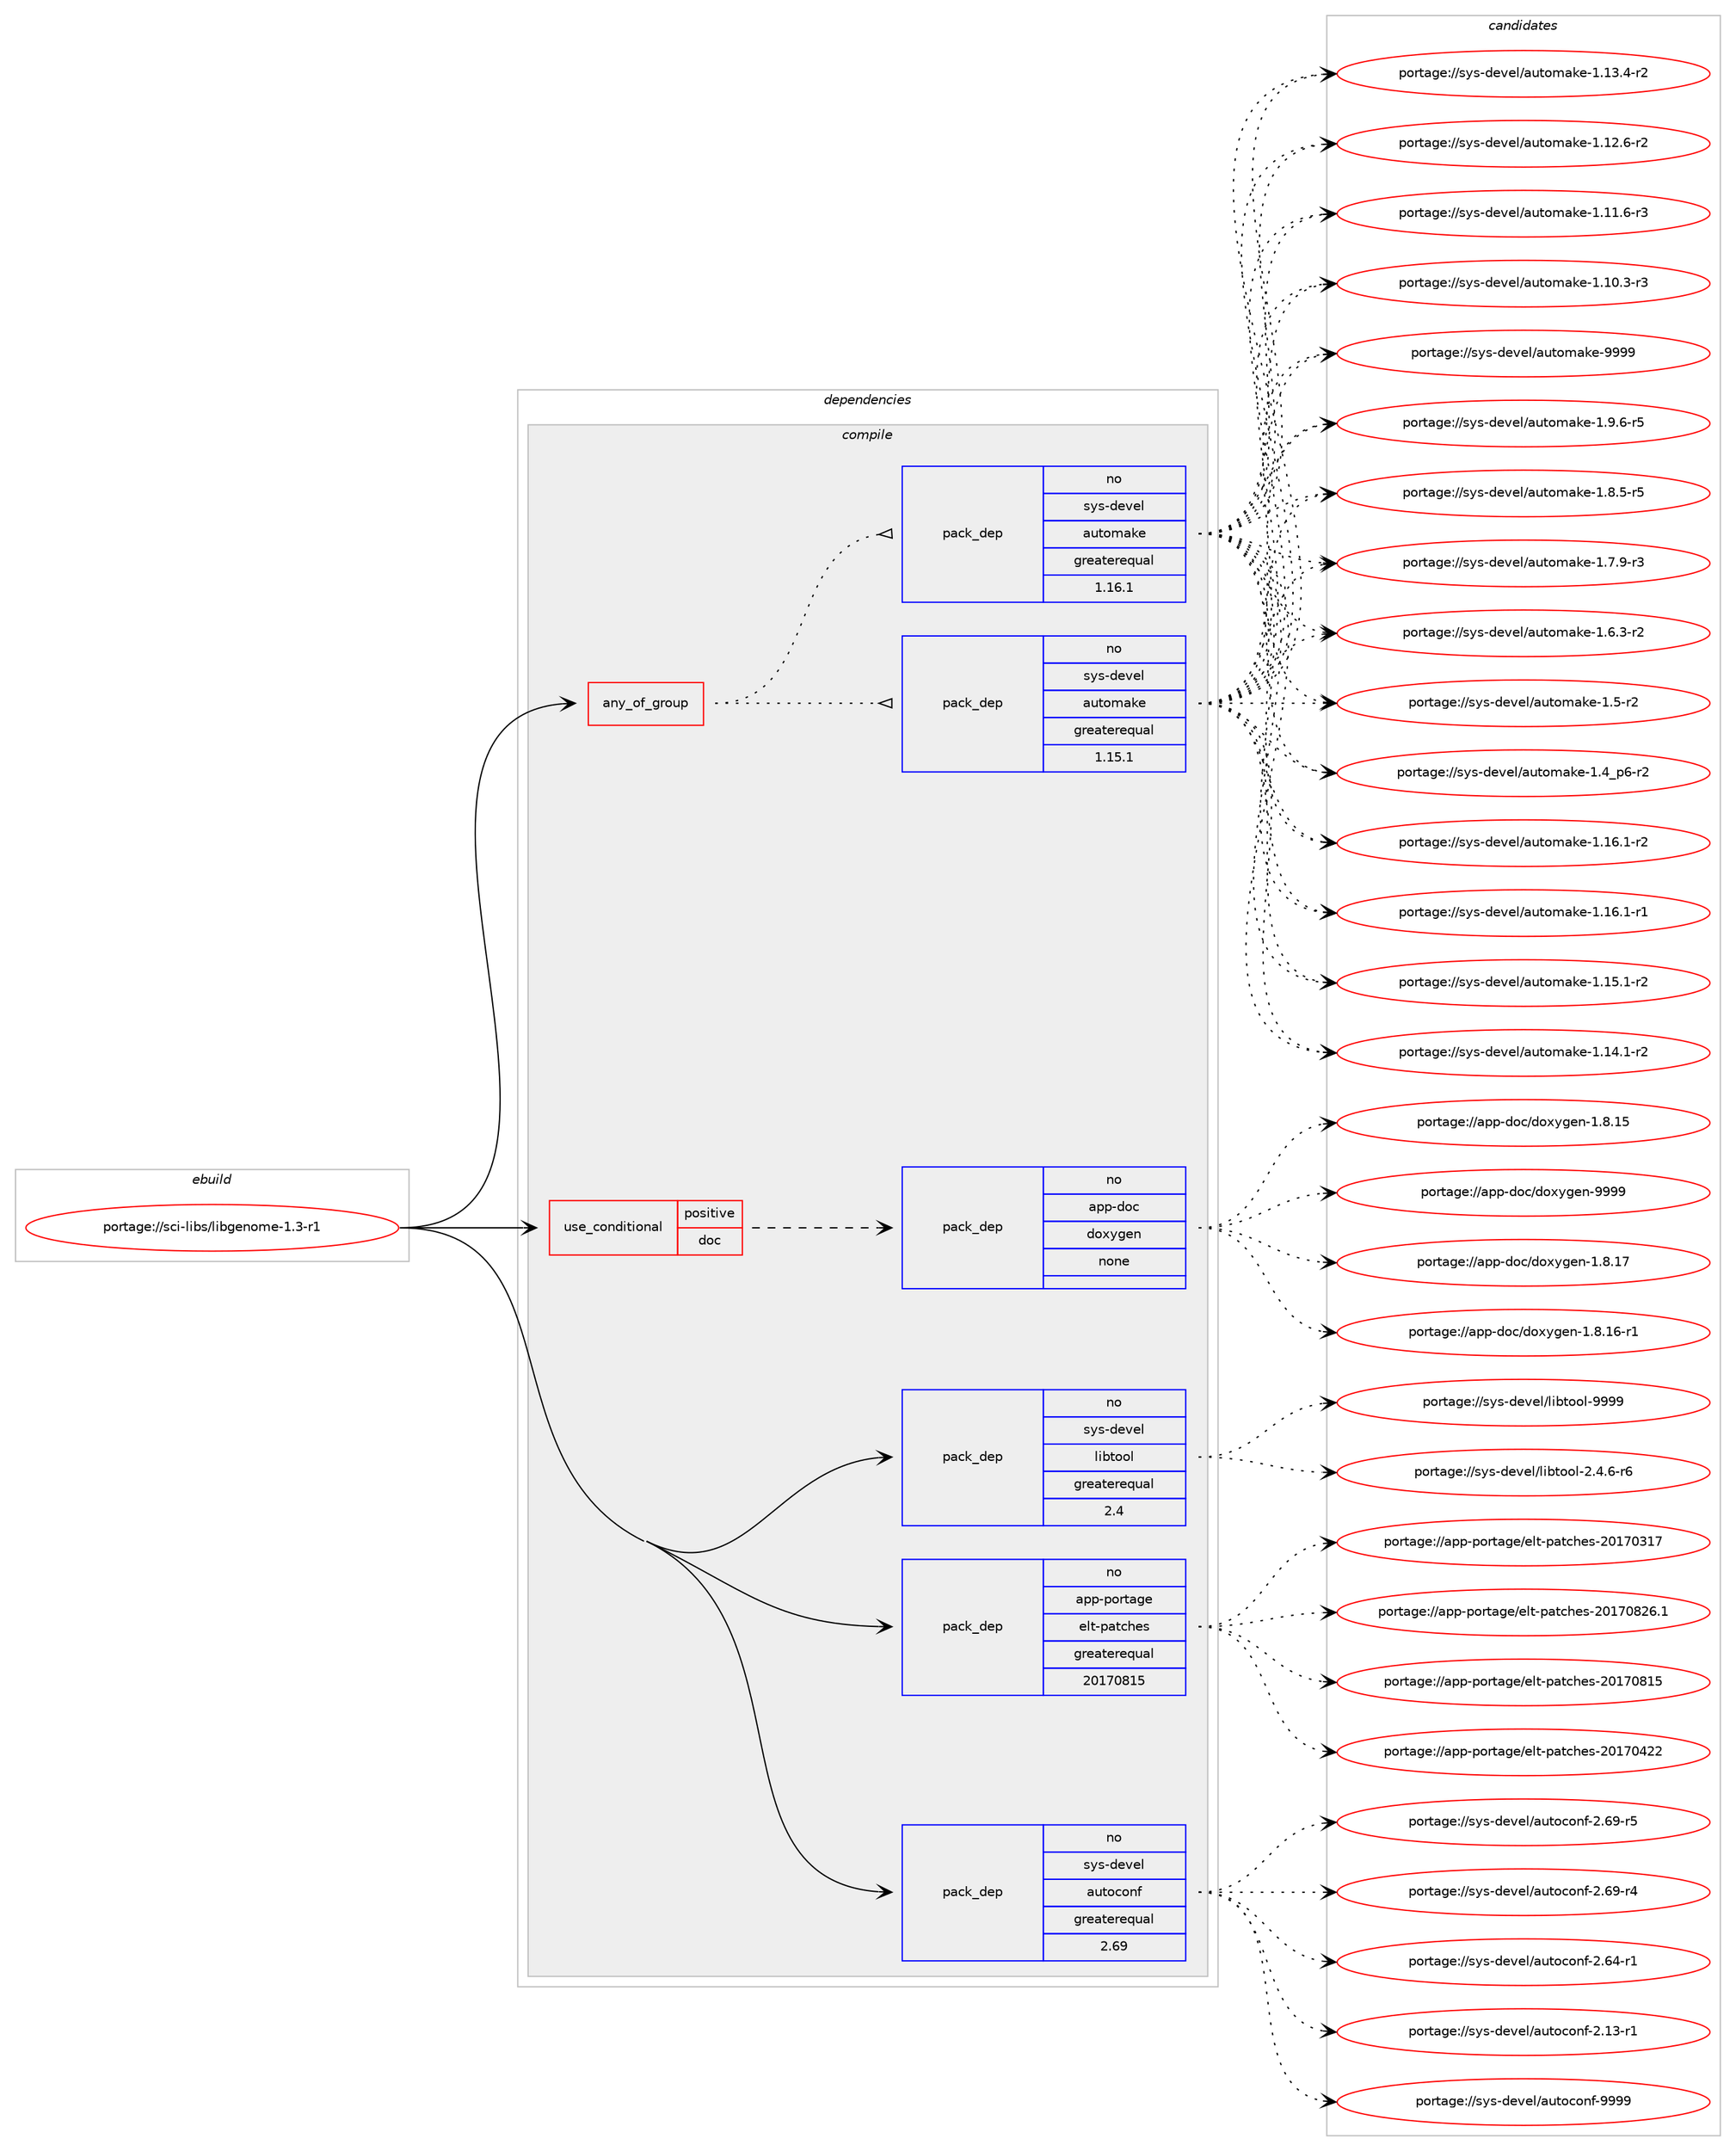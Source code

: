 digraph prolog {

# *************
# Graph options
# *************

newrank=true;
concentrate=true;
compound=true;
graph [rankdir=LR,fontname=Helvetica,fontsize=10,ranksep=1.5];#, ranksep=2.5, nodesep=0.2];
edge  [arrowhead=vee];
node  [fontname=Helvetica,fontsize=10];

# **********
# The ebuild
# **********

subgraph cluster_leftcol {
color=gray;
rank=same;
label=<<i>ebuild</i>>;
id [label="portage://sci-libs/libgenome-1.3-r1", color=red, width=4, href="../sci-libs/libgenome-1.3-r1.svg"];
}

# ****************
# The dependencies
# ****************

subgraph cluster_midcol {
color=gray;
label=<<i>dependencies</i>>;
subgraph cluster_compile {
fillcolor="#eeeeee";
style=filled;
label=<<i>compile</i>>;
subgraph any1015 {
dependency48860 [label=<<TABLE BORDER="0" CELLBORDER="1" CELLSPACING="0" CELLPADDING="4"><TR><TD CELLPADDING="10">any_of_group</TD></TR></TABLE>>, shape=none, color=red];subgraph pack37742 {
dependency48861 [label=<<TABLE BORDER="0" CELLBORDER="1" CELLSPACING="0" CELLPADDING="4" WIDTH="220"><TR><TD ROWSPAN="6" CELLPADDING="30">pack_dep</TD></TR><TR><TD WIDTH="110">no</TD></TR><TR><TD>sys-devel</TD></TR><TR><TD>automake</TD></TR><TR><TD>greaterequal</TD></TR><TR><TD>1.16.1</TD></TR></TABLE>>, shape=none, color=blue];
}
dependency48860:e -> dependency48861:w [weight=20,style="dotted",arrowhead="oinv"];
subgraph pack37743 {
dependency48862 [label=<<TABLE BORDER="0" CELLBORDER="1" CELLSPACING="0" CELLPADDING="4" WIDTH="220"><TR><TD ROWSPAN="6" CELLPADDING="30">pack_dep</TD></TR><TR><TD WIDTH="110">no</TD></TR><TR><TD>sys-devel</TD></TR><TR><TD>automake</TD></TR><TR><TD>greaterequal</TD></TR><TR><TD>1.15.1</TD></TR></TABLE>>, shape=none, color=blue];
}
dependency48860:e -> dependency48862:w [weight=20,style="dotted",arrowhead="oinv"];
}
id:e -> dependency48860:w [weight=20,style="solid",arrowhead="vee"];
subgraph cond10055 {
dependency48863 [label=<<TABLE BORDER="0" CELLBORDER="1" CELLSPACING="0" CELLPADDING="4"><TR><TD ROWSPAN="3" CELLPADDING="10">use_conditional</TD></TR><TR><TD>positive</TD></TR><TR><TD>doc</TD></TR></TABLE>>, shape=none, color=red];
subgraph pack37744 {
dependency48864 [label=<<TABLE BORDER="0" CELLBORDER="1" CELLSPACING="0" CELLPADDING="4" WIDTH="220"><TR><TD ROWSPAN="6" CELLPADDING="30">pack_dep</TD></TR><TR><TD WIDTH="110">no</TD></TR><TR><TD>app-doc</TD></TR><TR><TD>doxygen</TD></TR><TR><TD>none</TD></TR><TR><TD></TD></TR></TABLE>>, shape=none, color=blue];
}
dependency48863:e -> dependency48864:w [weight=20,style="dashed",arrowhead="vee"];
}
id:e -> dependency48863:w [weight=20,style="solid",arrowhead="vee"];
subgraph pack37745 {
dependency48865 [label=<<TABLE BORDER="0" CELLBORDER="1" CELLSPACING="0" CELLPADDING="4" WIDTH="220"><TR><TD ROWSPAN="6" CELLPADDING="30">pack_dep</TD></TR><TR><TD WIDTH="110">no</TD></TR><TR><TD>app-portage</TD></TR><TR><TD>elt-patches</TD></TR><TR><TD>greaterequal</TD></TR><TR><TD>20170815</TD></TR></TABLE>>, shape=none, color=blue];
}
id:e -> dependency48865:w [weight=20,style="solid",arrowhead="vee"];
subgraph pack37746 {
dependency48866 [label=<<TABLE BORDER="0" CELLBORDER="1" CELLSPACING="0" CELLPADDING="4" WIDTH="220"><TR><TD ROWSPAN="6" CELLPADDING="30">pack_dep</TD></TR><TR><TD WIDTH="110">no</TD></TR><TR><TD>sys-devel</TD></TR><TR><TD>autoconf</TD></TR><TR><TD>greaterequal</TD></TR><TR><TD>2.69</TD></TR></TABLE>>, shape=none, color=blue];
}
id:e -> dependency48866:w [weight=20,style="solid",arrowhead="vee"];
subgraph pack37747 {
dependency48867 [label=<<TABLE BORDER="0" CELLBORDER="1" CELLSPACING="0" CELLPADDING="4" WIDTH="220"><TR><TD ROWSPAN="6" CELLPADDING="30">pack_dep</TD></TR><TR><TD WIDTH="110">no</TD></TR><TR><TD>sys-devel</TD></TR><TR><TD>libtool</TD></TR><TR><TD>greaterequal</TD></TR><TR><TD>2.4</TD></TR></TABLE>>, shape=none, color=blue];
}
id:e -> dependency48867:w [weight=20,style="solid",arrowhead="vee"];
}
subgraph cluster_compileandrun {
fillcolor="#eeeeee";
style=filled;
label=<<i>compile and run</i>>;
}
subgraph cluster_run {
fillcolor="#eeeeee";
style=filled;
label=<<i>run</i>>;
}
}

# **************
# The candidates
# **************

subgraph cluster_choices {
rank=same;
color=gray;
label=<<i>candidates</i>>;

subgraph choice37742 {
color=black;
nodesep=1;
choice115121115451001011181011084797117116111109971071014557575757 [label="portage://sys-devel/automake-9999", color=red, width=4,href="../sys-devel/automake-9999.svg"];
choice115121115451001011181011084797117116111109971071014549465746544511453 [label="portage://sys-devel/automake-1.9.6-r5", color=red, width=4,href="../sys-devel/automake-1.9.6-r5.svg"];
choice115121115451001011181011084797117116111109971071014549465646534511453 [label="portage://sys-devel/automake-1.8.5-r5", color=red, width=4,href="../sys-devel/automake-1.8.5-r5.svg"];
choice115121115451001011181011084797117116111109971071014549465546574511451 [label="portage://sys-devel/automake-1.7.9-r3", color=red, width=4,href="../sys-devel/automake-1.7.9-r3.svg"];
choice115121115451001011181011084797117116111109971071014549465446514511450 [label="portage://sys-devel/automake-1.6.3-r2", color=red, width=4,href="../sys-devel/automake-1.6.3-r2.svg"];
choice11512111545100101118101108479711711611110997107101454946534511450 [label="portage://sys-devel/automake-1.5-r2", color=red, width=4,href="../sys-devel/automake-1.5-r2.svg"];
choice115121115451001011181011084797117116111109971071014549465295112544511450 [label="portage://sys-devel/automake-1.4_p6-r2", color=red, width=4,href="../sys-devel/automake-1.4_p6-r2.svg"];
choice11512111545100101118101108479711711611110997107101454946495446494511450 [label="portage://sys-devel/automake-1.16.1-r2", color=red, width=4,href="../sys-devel/automake-1.16.1-r2.svg"];
choice11512111545100101118101108479711711611110997107101454946495446494511449 [label="portage://sys-devel/automake-1.16.1-r1", color=red, width=4,href="../sys-devel/automake-1.16.1-r1.svg"];
choice11512111545100101118101108479711711611110997107101454946495346494511450 [label="portage://sys-devel/automake-1.15.1-r2", color=red, width=4,href="../sys-devel/automake-1.15.1-r2.svg"];
choice11512111545100101118101108479711711611110997107101454946495246494511450 [label="portage://sys-devel/automake-1.14.1-r2", color=red, width=4,href="../sys-devel/automake-1.14.1-r2.svg"];
choice11512111545100101118101108479711711611110997107101454946495146524511450 [label="portage://sys-devel/automake-1.13.4-r2", color=red, width=4,href="../sys-devel/automake-1.13.4-r2.svg"];
choice11512111545100101118101108479711711611110997107101454946495046544511450 [label="portage://sys-devel/automake-1.12.6-r2", color=red, width=4,href="../sys-devel/automake-1.12.6-r2.svg"];
choice11512111545100101118101108479711711611110997107101454946494946544511451 [label="portage://sys-devel/automake-1.11.6-r3", color=red, width=4,href="../sys-devel/automake-1.11.6-r3.svg"];
choice11512111545100101118101108479711711611110997107101454946494846514511451 [label="portage://sys-devel/automake-1.10.3-r3", color=red, width=4,href="../sys-devel/automake-1.10.3-r3.svg"];
dependency48861:e -> choice115121115451001011181011084797117116111109971071014557575757:w [style=dotted,weight="100"];
dependency48861:e -> choice115121115451001011181011084797117116111109971071014549465746544511453:w [style=dotted,weight="100"];
dependency48861:e -> choice115121115451001011181011084797117116111109971071014549465646534511453:w [style=dotted,weight="100"];
dependency48861:e -> choice115121115451001011181011084797117116111109971071014549465546574511451:w [style=dotted,weight="100"];
dependency48861:e -> choice115121115451001011181011084797117116111109971071014549465446514511450:w [style=dotted,weight="100"];
dependency48861:e -> choice11512111545100101118101108479711711611110997107101454946534511450:w [style=dotted,weight="100"];
dependency48861:e -> choice115121115451001011181011084797117116111109971071014549465295112544511450:w [style=dotted,weight="100"];
dependency48861:e -> choice11512111545100101118101108479711711611110997107101454946495446494511450:w [style=dotted,weight="100"];
dependency48861:e -> choice11512111545100101118101108479711711611110997107101454946495446494511449:w [style=dotted,weight="100"];
dependency48861:e -> choice11512111545100101118101108479711711611110997107101454946495346494511450:w [style=dotted,weight="100"];
dependency48861:e -> choice11512111545100101118101108479711711611110997107101454946495246494511450:w [style=dotted,weight="100"];
dependency48861:e -> choice11512111545100101118101108479711711611110997107101454946495146524511450:w [style=dotted,weight="100"];
dependency48861:e -> choice11512111545100101118101108479711711611110997107101454946495046544511450:w [style=dotted,weight="100"];
dependency48861:e -> choice11512111545100101118101108479711711611110997107101454946494946544511451:w [style=dotted,weight="100"];
dependency48861:e -> choice11512111545100101118101108479711711611110997107101454946494846514511451:w [style=dotted,weight="100"];
}
subgraph choice37743 {
color=black;
nodesep=1;
choice115121115451001011181011084797117116111109971071014557575757 [label="portage://sys-devel/automake-9999", color=red, width=4,href="../sys-devel/automake-9999.svg"];
choice115121115451001011181011084797117116111109971071014549465746544511453 [label="portage://sys-devel/automake-1.9.6-r5", color=red, width=4,href="../sys-devel/automake-1.9.6-r5.svg"];
choice115121115451001011181011084797117116111109971071014549465646534511453 [label="portage://sys-devel/automake-1.8.5-r5", color=red, width=4,href="../sys-devel/automake-1.8.5-r5.svg"];
choice115121115451001011181011084797117116111109971071014549465546574511451 [label="portage://sys-devel/automake-1.7.9-r3", color=red, width=4,href="../sys-devel/automake-1.7.9-r3.svg"];
choice115121115451001011181011084797117116111109971071014549465446514511450 [label="portage://sys-devel/automake-1.6.3-r2", color=red, width=4,href="../sys-devel/automake-1.6.3-r2.svg"];
choice11512111545100101118101108479711711611110997107101454946534511450 [label="portage://sys-devel/automake-1.5-r2", color=red, width=4,href="../sys-devel/automake-1.5-r2.svg"];
choice115121115451001011181011084797117116111109971071014549465295112544511450 [label="portage://sys-devel/automake-1.4_p6-r2", color=red, width=4,href="../sys-devel/automake-1.4_p6-r2.svg"];
choice11512111545100101118101108479711711611110997107101454946495446494511450 [label="portage://sys-devel/automake-1.16.1-r2", color=red, width=4,href="../sys-devel/automake-1.16.1-r2.svg"];
choice11512111545100101118101108479711711611110997107101454946495446494511449 [label="portage://sys-devel/automake-1.16.1-r1", color=red, width=4,href="../sys-devel/automake-1.16.1-r1.svg"];
choice11512111545100101118101108479711711611110997107101454946495346494511450 [label="portage://sys-devel/automake-1.15.1-r2", color=red, width=4,href="../sys-devel/automake-1.15.1-r2.svg"];
choice11512111545100101118101108479711711611110997107101454946495246494511450 [label="portage://sys-devel/automake-1.14.1-r2", color=red, width=4,href="../sys-devel/automake-1.14.1-r2.svg"];
choice11512111545100101118101108479711711611110997107101454946495146524511450 [label="portage://sys-devel/automake-1.13.4-r2", color=red, width=4,href="../sys-devel/automake-1.13.4-r2.svg"];
choice11512111545100101118101108479711711611110997107101454946495046544511450 [label="portage://sys-devel/automake-1.12.6-r2", color=red, width=4,href="../sys-devel/automake-1.12.6-r2.svg"];
choice11512111545100101118101108479711711611110997107101454946494946544511451 [label="portage://sys-devel/automake-1.11.6-r3", color=red, width=4,href="../sys-devel/automake-1.11.6-r3.svg"];
choice11512111545100101118101108479711711611110997107101454946494846514511451 [label="portage://sys-devel/automake-1.10.3-r3", color=red, width=4,href="../sys-devel/automake-1.10.3-r3.svg"];
dependency48862:e -> choice115121115451001011181011084797117116111109971071014557575757:w [style=dotted,weight="100"];
dependency48862:e -> choice115121115451001011181011084797117116111109971071014549465746544511453:w [style=dotted,weight="100"];
dependency48862:e -> choice115121115451001011181011084797117116111109971071014549465646534511453:w [style=dotted,weight="100"];
dependency48862:e -> choice115121115451001011181011084797117116111109971071014549465546574511451:w [style=dotted,weight="100"];
dependency48862:e -> choice115121115451001011181011084797117116111109971071014549465446514511450:w [style=dotted,weight="100"];
dependency48862:e -> choice11512111545100101118101108479711711611110997107101454946534511450:w [style=dotted,weight="100"];
dependency48862:e -> choice115121115451001011181011084797117116111109971071014549465295112544511450:w [style=dotted,weight="100"];
dependency48862:e -> choice11512111545100101118101108479711711611110997107101454946495446494511450:w [style=dotted,weight="100"];
dependency48862:e -> choice11512111545100101118101108479711711611110997107101454946495446494511449:w [style=dotted,weight="100"];
dependency48862:e -> choice11512111545100101118101108479711711611110997107101454946495346494511450:w [style=dotted,weight="100"];
dependency48862:e -> choice11512111545100101118101108479711711611110997107101454946495246494511450:w [style=dotted,weight="100"];
dependency48862:e -> choice11512111545100101118101108479711711611110997107101454946495146524511450:w [style=dotted,weight="100"];
dependency48862:e -> choice11512111545100101118101108479711711611110997107101454946495046544511450:w [style=dotted,weight="100"];
dependency48862:e -> choice11512111545100101118101108479711711611110997107101454946494946544511451:w [style=dotted,weight="100"];
dependency48862:e -> choice11512111545100101118101108479711711611110997107101454946494846514511451:w [style=dotted,weight="100"];
}
subgraph choice37744 {
color=black;
nodesep=1;
choice971121124510011199471001111201211031011104557575757 [label="portage://app-doc/doxygen-9999", color=red, width=4,href="../app-doc/doxygen-9999.svg"];
choice9711211245100111994710011112012110310111045494656464955 [label="portage://app-doc/doxygen-1.8.17", color=red, width=4,href="../app-doc/doxygen-1.8.17.svg"];
choice97112112451001119947100111120121103101110454946564649544511449 [label="portage://app-doc/doxygen-1.8.16-r1", color=red, width=4,href="../app-doc/doxygen-1.8.16-r1.svg"];
choice9711211245100111994710011112012110310111045494656464953 [label="portage://app-doc/doxygen-1.8.15", color=red, width=4,href="../app-doc/doxygen-1.8.15.svg"];
dependency48864:e -> choice971121124510011199471001111201211031011104557575757:w [style=dotted,weight="100"];
dependency48864:e -> choice9711211245100111994710011112012110310111045494656464955:w [style=dotted,weight="100"];
dependency48864:e -> choice97112112451001119947100111120121103101110454946564649544511449:w [style=dotted,weight="100"];
dependency48864:e -> choice9711211245100111994710011112012110310111045494656464953:w [style=dotted,weight="100"];
}
subgraph choice37745 {
color=black;
nodesep=1;
choice971121124511211111411697103101471011081164511297116991041011154550484955485650544649 [label="portage://app-portage/elt-patches-20170826.1", color=red, width=4,href="../app-portage/elt-patches-20170826.1.svg"];
choice97112112451121111141169710310147101108116451129711699104101115455048495548564953 [label="portage://app-portage/elt-patches-20170815", color=red, width=4,href="../app-portage/elt-patches-20170815.svg"];
choice97112112451121111141169710310147101108116451129711699104101115455048495548525050 [label="portage://app-portage/elt-patches-20170422", color=red, width=4,href="../app-portage/elt-patches-20170422.svg"];
choice97112112451121111141169710310147101108116451129711699104101115455048495548514955 [label="portage://app-portage/elt-patches-20170317", color=red, width=4,href="../app-portage/elt-patches-20170317.svg"];
dependency48865:e -> choice971121124511211111411697103101471011081164511297116991041011154550484955485650544649:w [style=dotted,weight="100"];
dependency48865:e -> choice97112112451121111141169710310147101108116451129711699104101115455048495548564953:w [style=dotted,weight="100"];
dependency48865:e -> choice97112112451121111141169710310147101108116451129711699104101115455048495548525050:w [style=dotted,weight="100"];
dependency48865:e -> choice97112112451121111141169710310147101108116451129711699104101115455048495548514955:w [style=dotted,weight="100"];
}
subgraph choice37746 {
color=black;
nodesep=1;
choice115121115451001011181011084797117116111991111101024557575757 [label="portage://sys-devel/autoconf-9999", color=red, width=4,href="../sys-devel/autoconf-9999.svg"];
choice1151211154510010111810110847971171161119911111010245504654574511453 [label="portage://sys-devel/autoconf-2.69-r5", color=red, width=4,href="../sys-devel/autoconf-2.69-r5.svg"];
choice1151211154510010111810110847971171161119911111010245504654574511452 [label="portage://sys-devel/autoconf-2.69-r4", color=red, width=4,href="../sys-devel/autoconf-2.69-r4.svg"];
choice1151211154510010111810110847971171161119911111010245504654524511449 [label="portage://sys-devel/autoconf-2.64-r1", color=red, width=4,href="../sys-devel/autoconf-2.64-r1.svg"];
choice1151211154510010111810110847971171161119911111010245504649514511449 [label="portage://sys-devel/autoconf-2.13-r1", color=red, width=4,href="../sys-devel/autoconf-2.13-r1.svg"];
dependency48866:e -> choice115121115451001011181011084797117116111991111101024557575757:w [style=dotted,weight="100"];
dependency48866:e -> choice1151211154510010111810110847971171161119911111010245504654574511453:w [style=dotted,weight="100"];
dependency48866:e -> choice1151211154510010111810110847971171161119911111010245504654574511452:w [style=dotted,weight="100"];
dependency48866:e -> choice1151211154510010111810110847971171161119911111010245504654524511449:w [style=dotted,weight="100"];
dependency48866:e -> choice1151211154510010111810110847971171161119911111010245504649514511449:w [style=dotted,weight="100"];
}
subgraph choice37747 {
color=black;
nodesep=1;
choice1151211154510010111810110847108105981161111111084557575757 [label="portage://sys-devel/libtool-9999", color=red, width=4,href="../sys-devel/libtool-9999.svg"];
choice1151211154510010111810110847108105981161111111084550465246544511454 [label="portage://sys-devel/libtool-2.4.6-r6", color=red, width=4,href="../sys-devel/libtool-2.4.6-r6.svg"];
dependency48867:e -> choice1151211154510010111810110847108105981161111111084557575757:w [style=dotted,weight="100"];
dependency48867:e -> choice1151211154510010111810110847108105981161111111084550465246544511454:w [style=dotted,weight="100"];
}
}

}
